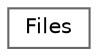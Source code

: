digraph "Graphical Class Hierarchy"
{
 // LATEX_PDF_SIZE
  bgcolor="transparent";
  edge [fontname=Helvetica,fontsize=10,labelfontname=Helvetica,labelfontsize=10];
  node [fontname=Helvetica,fontsize=10,shape=box,height=0.2,width=0.4];
  rankdir="LR";
  Node0 [label="Files",height=0.2,width=0.4,color="grey40", fillcolor="white", style="filled",URL="$de/dcd/struct_files.html",tooltip=" "];
}
